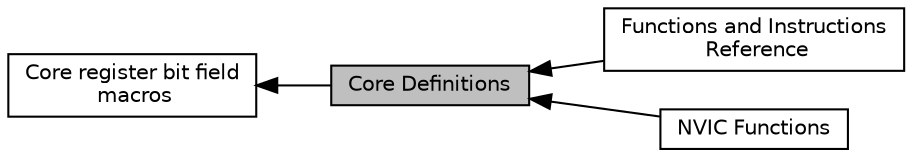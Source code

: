digraph "Core Definitions"
{
  edge [fontname="Helvetica",fontsize="10",labelfontname="Helvetica",labelfontsize="10"];
  node [fontname="Helvetica",fontsize="10",shape=box];
  rankdir=LR;
  Node3 [label="Functions and Instructions\l Reference",height=0.2,width=0.4,color="black", fillcolor="white", style="filled",URL="$group__CMSIS__Core__FunctionInterface.html",tooltip=" "];
  Node4 [label="NVIC Functions",height=0.2,width=0.4,color="black", fillcolor="white", style="filled",URL="$group__CMSIS__Core__NVICFunctions.html",tooltip="Functions that manage interrupts and exceptions via the NVIC."];
  Node1 [label="Core Definitions",height=0.2,width=0.4,color="black", fillcolor="grey75", style="filled", fontcolor="black",tooltip="Definitions for base addresses, unions, and structures."];
  Node2 [label="Core register bit field\l macros",height=0.2,width=0.4,color="black", fillcolor="white", style="filled",URL="$group__CMSIS__core__bitfield.html",tooltip="Macros for use with bit field definitions (xxx_Pos, xxx_Msk)."];
  Node2->Node1 [shape=plaintext, dir="back", style="solid"];
  Node1->Node3 [shape=plaintext, dir="back", style="solid"];
  Node1->Node4 [shape=plaintext, dir="back", style="solid"];
}
